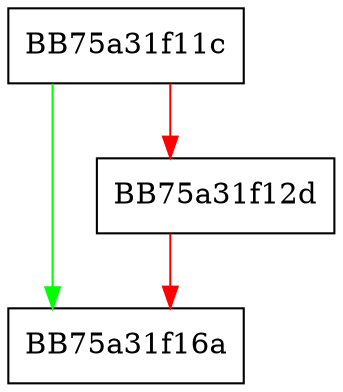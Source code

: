 digraph _Tidy {
  node [shape="box"];
  graph [splines=ortho];
  BB75a31f11c -> BB75a31f16a [color="green"];
  BB75a31f11c -> BB75a31f12d [color="red"];
  BB75a31f12d -> BB75a31f16a [color="red"];
}